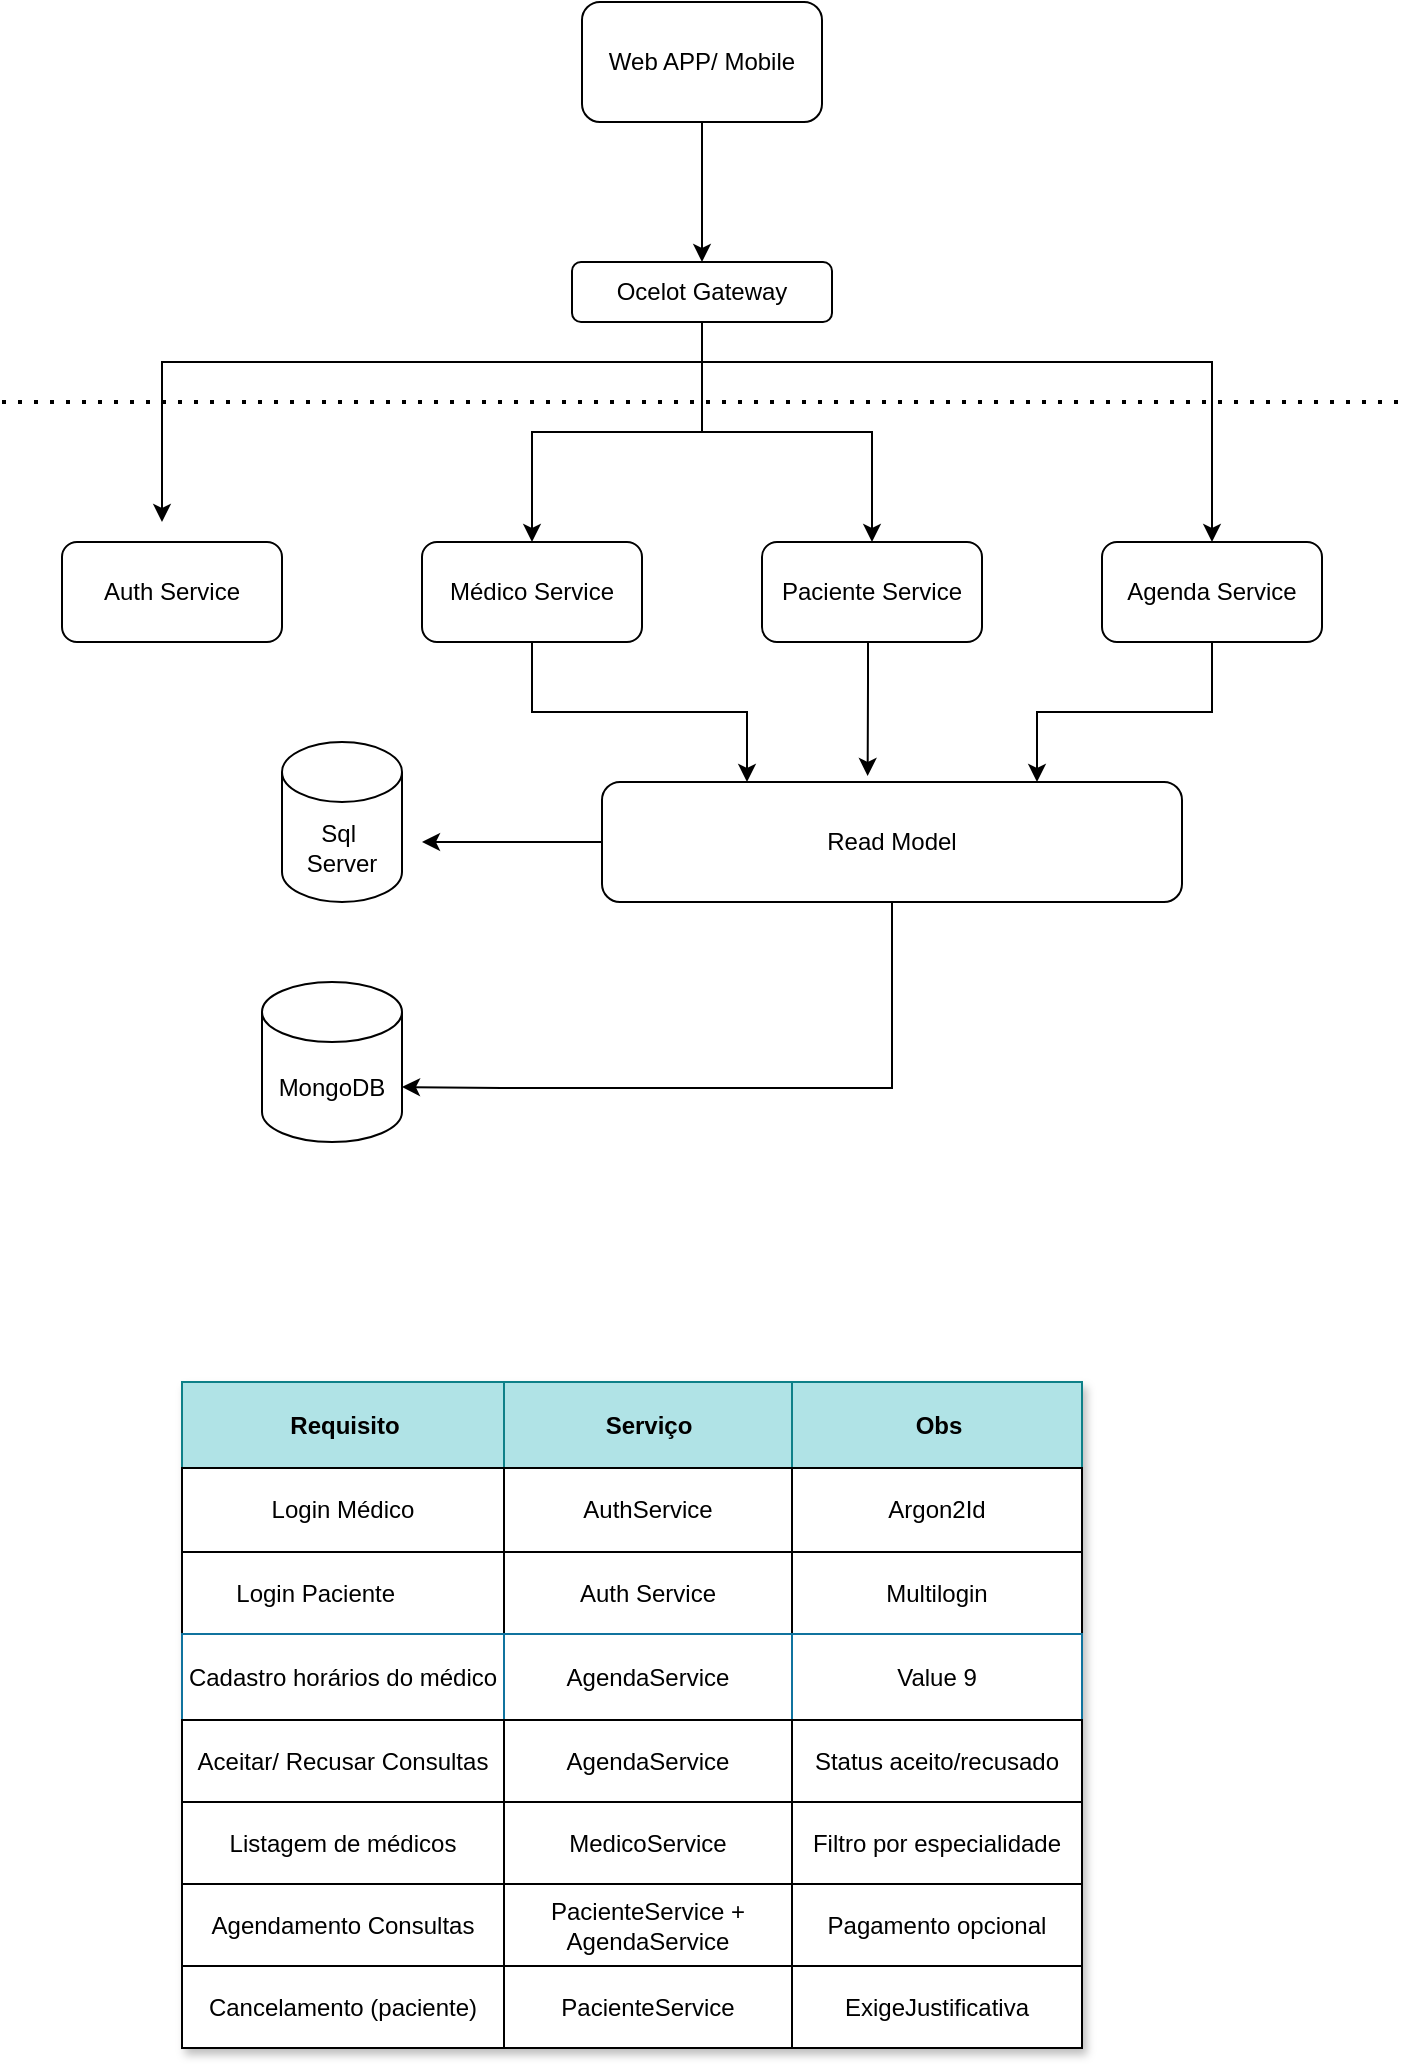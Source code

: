 <mxfile version="27.0.9">
  <diagram name="Página-1" id="WsA4Rrwox_fei_d7IAPs">
    <mxGraphModel dx="1372" dy="719" grid="1" gridSize="10" guides="1" tooltips="1" connect="1" arrows="1" fold="1" page="1" pageScale="1" pageWidth="827" pageHeight="1169" math="0" shadow="0">
      <root>
        <mxCell id="0" />
        <mxCell id="1" parent="0" />
        <mxCell id="0Tmd56p7xsm4xkP--Wbr-2" style="edgeStyle=orthogonalEdgeStyle;rounded=0;orthogonalLoop=1;jettySize=auto;html=1;" parent="1" source="0Tmd56p7xsm4xkP--Wbr-1" target="0Tmd56p7xsm4xkP--Wbr-3" edge="1">
          <mxGeometry relative="1" as="geometry">
            <mxPoint x="390.0" y="210" as="targetPoint" />
          </mxGeometry>
        </mxCell>
        <mxCell id="0Tmd56p7xsm4xkP--Wbr-1" value="Web APP/ Mobile" style="rounded=1;whiteSpace=wrap;html=1;" parent="1" vertex="1">
          <mxGeometry x="330" y="80" width="120" height="60" as="geometry" />
        </mxCell>
        <mxCell id="0Tmd56p7xsm4xkP--Wbr-11" style="edgeStyle=orthogonalEdgeStyle;rounded=0;orthogonalLoop=1;jettySize=auto;html=1;entryX=0.364;entryY=0;entryDx=0;entryDy=0;entryPerimeter=0;exitX=0.5;exitY=1;exitDx=0;exitDy=0;" parent="1" source="0Tmd56p7xsm4xkP--Wbr-3" edge="1">
          <mxGeometry relative="1" as="geometry">
            <mxPoint x="120.0" y="340" as="targetPoint" />
            <mxPoint x="399.96" y="230" as="sourcePoint" />
            <Array as="points">
              <mxPoint x="390" y="260" />
              <mxPoint x="120" y="260" />
            </Array>
          </mxGeometry>
        </mxCell>
        <mxCell id="0Tmd56p7xsm4xkP--Wbr-12" style="edgeStyle=orthogonalEdgeStyle;rounded=0;orthogonalLoop=1;jettySize=auto;html=1;entryX=0.5;entryY=0;entryDx=0;entryDy=0;" parent="1" source="0Tmd56p7xsm4xkP--Wbr-3" target="0Tmd56p7xsm4xkP--Wbr-8" edge="1">
          <mxGeometry relative="1" as="geometry" />
        </mxCell>
        <mxCell id="0Tmd56p7xsm4xkP--Wbr-13" style="edgeStyle=orthogonalEdgeStyle;rounded=0;orthogonalLoop=1;jettySize=auto;html=1;entryX=0.5;entryY=0;entryDx=0;entryDy=0;" parent="1" source="0Tmd56p7xsm4xkP--Wbr-3" target="0Tmd56p7xsm4xkP--Wbr-9" edge="1">
          <mxGeometry relative="1" as="geometry" />
        </mxCell>
        <mxCell id="0Tmd56p7xsm4xkP--Wbr-14" style="edgeStyle=orthogonalEdgeStyle;rounded=0;orthogonalLoop=1;jettySize=auto;html=1;entryX=0.5;entryY=0;entryDx=0;entryDy=0;" parent="1" source="0Tmd56p7xsm4xkP--Wbr-3" target="0Tmd56p7xsm4xkP--Wbr-10" edge="1">
          <mxGeometry relative="1" as="geometry">
            <Array as="points">
              <mxPoint x="390" y="260" />
              <mxPoint x="645" y="260" />
            </Array>
          </mxGeometry>
        </mxCell>
        <mxCell id="0Tmd56p7xsm4xkP--Wbr-3" value="Ocelot Gateway" style="rounded=1;whiteSpace=wrap;html=1;" parent="1" vertex="1">
          <mxGeometry x="325" y="210" width="130" height="30" as="geometry" />
        </mxCell>
        <mxCell id="0Tmd56p7xsm4xkP--Wbr-4" value="" style="endArrow=none;dashed=1;html=1;dashPattern=1 3;strokeWidth=2;rounded=0;" parent="1" edge="1">
          <mxGeometry width="50" height="50" relative="1" as="geometry">
            <mxPoint x="40" y="280" as="sourcePoint" />
            <mxPoint x="740" y="280" as="targetPoint" />
            <Array as="points">
              <mxPoint x="370" y="280" />
            </Array>
          </mxGeometry>
        </mxCell>
        <mxCell id="0Tmd56p7xsm4xkP--Wbr-7" value="Auth Service" style="rounded=1;whiteSpace=wrap;html=1;" parent="1" vertex="1">
          <mxGeometry x="70" y="350" width="110" height="50" as="geometry" />
        </mxCell>
        <mxCell id="0Tmd56p7xsm4xkP--Wbr-21" style="edgeStyle=orthogonalEdgeStyle;rounded=0;orthogonalLoop=1;jettySize=auto;html=1;entryX=0.25;entryY=0;entryDx=0;entryDy=0;" parent="1" source="0Tmd56p7xsm4xkP--Wbr-8" target="0Tmd56p7xsm4xkP--Wbr-15" edge="1">
          <mxGeometry relative="1" as="geometry" />
        </mxCell>
        <mxCell id="0Tmd56p7xsm4xkP--Wbr-8" value="Médico Service" style="rounded=1;whiteSpace=wrap;html=1;" parent="1" vertex="1">
          <mxGeometry x="250" y="350" width="110" height="50" as="geometry" />
        </mxCell>
        <mxCell id="0Tmd56p7xsm4xkP--Wbr-9" value="Paciente Service" style="rounded=1;whiteSpace=wrap;html=1;" parent="1" vertex="1">
          <mxGeometry x="420" y="350" width="110" height="50" as="geometry" />
        </mxCell>
        <mxCell id="0Tmd56p7xsm4xkP--Wbr-23" style="edgeStyle=orthogonalEdgeStyle;rounded=0;orthogonalLoop=1;jettySize=auto;html=1;entryX=0.75;entryY=0;entryDx=0;entryDy=0;" parent="1" source="0Tmd56p7xsm4xkP--Wbr-10" target="0Tmd56p7xsm4xkP--Wbr-15" edge="1">
          <mxGeometry relative="1" as="geometry" />
        </mxCell>
        <mxCell id="0Tmd56p7xsm4xkP--Wbr-10" value="Agenda Service" style="rounded=1;whiteSpace=wrap;html=1;" parent="1" vertex="1">
          <mxGeometry x="590" y="350" width="110" height="50" as="geometry" />
        </mxCell>
        <mxCell id="0Tmd56p7xsm4xkP--Wbr-24" style="edgeStyle=orthogonalEdgeStyle;rounded=0;orthogonalLoop=1;jettySize=auto;html=1;" parent="1" source="0Tmd56p7xsm4xkP--Wbr-15" edge="1">
          <mxGeometry relative="1" as="geometry">
            <mxPoint x="250" y="500" as="targetPoint" />
          </mxGeometry>
        </mxCell>
        <mxCell id="0Tmd56p7xsm4xkP--Wbr-15" value="Read Model" style="rounded=1;whiteSpace=wrap;html=1;" parent="1" vertex="1">
          <mxGeometry x="340" y="470" width="290" height="60" as="geometry" />
        </mxCell>
        <mxCell id="0Tmd56p7xsm4xkP--Wbr-16" value="Sql&amp;nbsp;&lt;div&gt;Server&lt;/div&gt;" style="shape=cylinder3;whiteSpace=wrap;html=1;boundedLbl=1;backgroundOutline=1;size=15;" parent="1" vertex="1">
          <mxGeometry x="180" y="450" width="60" height="80" as="geometry" />
        </mxCell>
        <mxCell id="0Tmd56p7xsm4xkP--Wbr-22" style="edgeStyle=orthogonalEdgeStyle;rounded=0;orthogonalLoop=1;jettySize=auto;html=1;entryX=0.458;entryY=-0.05;entryDx=0;entryDy=0;entryPerimeter=0;" parent="1" source="0Tmd56p7xsm4xkP--Wbr-9" target="0Tmd56p7xsm4xkP--Wbr-15" edge="1">
          <mxGeometry relative="1" as="geometry">
            <Array as="points">
              <mxPoint x="473" y="420" />
              <mxPoint x="473" y="420" />
            </Array>
          </mxGeometry>
        </mxCell>
        <mxCell id="0Tmd56p7xsm4xkP--Wbr-25" value="MongoDB" style="shape=cylinder3;whiteSpace=wrap;html=1;boundedLbl=1;backgroundOutline=1;size=15;" parent="1" vertex="1">
          <mxGeometry x="170" y="570" width="70" height="80" as="geometry" />
        </mxCell>
        <mxCell id="0Tmd56p7xsm4xkP--Wbr-26" style="edgeStyle=orthogonalEdgeStyle;rounded=0;orthogonalLoop=1;jettySize=auto;html=1;entryX=1;entryY=0;entryDx=0;entryDy=52.5;entryPerimeter=0;" parent="1" source="0Tmd56p7xsm4xkP--Wbr-15" target="0Tmd56p7xsm4xkP--Wbr-25" edge="1">
          <mxGeometry relative="1" as="geometry">
            <Array as="points">
              <mxPoint x="485" y="623" />
              <mxPoint x="290" y="623" />
            </Array>
          </mxGeometry>
        </mxCell>
        <mxCell id="udznyl5b8GPecYZE8sWf-1" value="Assets" style="childLayout=tableLayout;recursiveResize=0;shadow=1;fillColor=#b1ddf0;strokeColor=#10739e;" vertex="1" parent="1">
          <mxGeometry x="130" y="770" width="450" height="333" as="geometry" />
        </mxCell>
        <mxCell id="udznyl5b8GPecYZE8sWf-2" style="shape=tableRow;horizontal=0;startSize=0;swimlaneHead=0;swimlaneBody=0;top=0;left=0;bottom=0;right=0;dropTarget=0;collapsible=0;recursiveResize=0;expand=0;fontStyle=0;strokeColor=inherit;fillColor=#ffffff;" vertex="1" parent="udznyl5b8GPecYZE8sWf-1">
          <mxGeometry width="450" height="43" as="geometry" />
        </mxCell>
        <mxCell id="udznyl5b8GPecYZE8sWf-3" value="Requisito" style="connectable=0;recursiveResize=0;align=center;fontStyle=1;html=1;fillColor=#b0e3e6;strokeColor=#0e8088;" vertex="1" parent="udznyl5b8GPecYZE8sWf-2">
          <mxGeometry width="161" height="43" as="geometry">
            <mxRectangle width="161" height="43" as="alternateBounds" />
          </mxGeometry>
        </mxCell>
        <mxCell id="udznyl5b8GPecYZE8sWf-4" value="Serviço" style="connectable=0;recursiveResize=0;align=center;fontStyle=1;html=1;fillColor=#b0e3e6;strokeColor=#0e8088;" vertex="1" parent="udznyl5b8GPecYZE8sWf-2">
          <mxGeometry x="161" width="144" height="43" as="geometry">
            <mxRectangle width="144" height="43" as="alternateBounds" />
          </mxGeometry>
        </mxCell>
        <mxCell id="udznyl5b8GPecYZE8sWf-5" value="Obs" style="connectable=0;recursiveResize=0;align=center;fontStyle=1;html=1;fillColor=#b0e3e6;strokeColor=#0e8088;" vertex="1" parent="udznyl5b8GPecYZE8sWf-2">
          <mxGeometry x="305" width="145" height="43" as="geometry">
            <mxRectangle width="145" height="43" as="alternateBounds" />
          </mxGeometry>
        </mxCell>
        <mxCell id="udznyl5b8GPecYZE8sWf-6" value="" style="shape=tableRow;horizontal=0;startSize=0;swimlaneHead=0;swimlaneBody=0;top=0;left=0;bottom=0;right=0;dropTarget=0;collapsible=0;recursiveResize=0;expand=0;fontStyle=0;strokeColor=inherit;fillColor=#ffffff;" vertex="1" parent="udznyl5b8GPecYZE8sWf-1">
          <mxGeometry y="43" width="450" height="42" as="geometry" />
        </mxCell>
        <mxCell id="udznyl5b8GPecYZE8sWf-7" value="Login Médico" style="connectable=0;recursiveResize=0;align=center;whiteSpace=wrap;html=1;" vertex="1" parent="udznyl5b8GPecYZE8sWf-6">
          <mxGeometry width="161" height="42" as="geometry">
            <mxRectangle width="161" height="42" as="alternateBounds" />
          </mxGeometry>
        </mxCell>
        <mxCell id="udznyl5b8GPecYZE8sWf-8" value="AuthService" style="connectable=0;recursiveResize=0;align=center;whiteSpace=wrap;html=1;" vertex="1" parent="udznyl5b8GPecYZE8sWf-6">
          <mxGeometry x="161" width="144" height="42" as="geometry">
            <mxRectangle width="144" height="42" as="alternateBounds" />
          </mxGeometry>
        </mxCell>
        <mxCell id="udznyl5b8GPecYZE8sWf-9" value="&lt;div&gt;Argon2Id&lt;/div&gt;" style="connectable=0;recursiveResize=0;align=center;whiteSpace=wrap;html=1;" vertex="1" parent="udznyl5b8GPecYZE8sWf-6">
          <mxGeometry x="305" width="145" height="42" as="geometry">
            <mxRectangle width="145" height="42" as="alternateBounds" />
          </mxGeometry>
        </mxCell>
        <mxCell id="udznyl5b8GPecYZE8sWf-10" value="" style="shape=tableRow;horizontal=0;startSize=0;swimlaneHead=0;swimlaneBody=0;top=0;left=0;bottom=0;right=0;dropTarget=0;collapsible=0;recursiveResize=0;expand=0;fontStyle=1;strokeColor=inherit;fillColor=#EAF2D3;" vertex="1" parent="udznyl5b8GPecYZE8sWf-1">
          <mxGeometry y="85" width="450" height="41" as="geometry" />
        </mxCell>
        <mxCell id="udznyl5b8GPecYZE8sWf-11" value="Login Paciente&lt;span style=&quot;white-space: pre;&quot;&gt;&#x9;&lt;/span&gt;" style="connectable=0;recursiveResize=0;whiteSpace=wrap;html=1;" vertex="1" parent="udznyl5b8GPecYZE8sWf-10">
          <mxGeometry width="161" height="41" as="geometry">
            <mxRectangle width="161" height="41" as="alternateBounds" />
          </mxGeometry>
        </mxCell>
        <mxCell id="udznyl5b8GPecYZE8sWf-12" value="Auth Service" style="connectable=0;recursiveResize=0;whiteSpace=wrap;html=1;" vertex="1" parent="udznyl5b8GPecYZE8sWf-10">
          <mxGeometry x="161" width="144" height="41" as="geometry">
            <mxRectangle width="144" height="41" as="alternateBounds" />
          </mxGeometry>
        </mxCell>
        <mxCell id="udznyl5b8GPecYZE8sWf-13" value="Multilogin" style="connectable=0;recursiveResize=0;whiteSpace=wrap;html=1;" vertex="1" parent="udznyl5b8GPecYZE8sWf-10">
          <mxGeometry x="305" width="145" height="41" as="geometry">
            <mxRectangle width="145" height="41" as="alternateBounds" />
          </mxGeometry>
        </mxCell>
        <mxCell id="udznyl5b8GPecYZE8sWf-14" value="" style="shape=tableRow;horizontal=0;startSize=0;swimlaneHead=0;swimlaneBody=0;top=0;left=0;bottom=0;right=0;dropTarget=0;collapsible=0;recursiveResize=0;expand=0;fontStyle=0;strokeColor=inherit;fillColor=#ffffff;" vertex="1" parent="udznyl5b8GPecYZE8sWf-1">
          <mxGeometry y="126" width="450" height="43" as="geometry" />
        </mxCell>
        <mxCell id="udznyl5b8GPecYZE8sWf-15" value="Cadastro horários do médico" style="connectable=0;recursiveResize=0;strokeColor=inherit;fillColor=inherit;fontStyle=0;align=center;whiteSpace=wrap;html=1;" vertex="1" parent="udznyl5b8GPecYZE8sWf-14">
          <mxGeometry width="161" height="43" as="geometry">
            <mxRectangle width="161" height="43" as="alternateBounds" />
          </mxGeometry>
        </mxCell>
        <mxCell id="udznyl5b8GPecYZE8sWf-16" value="AgendaService" style="connectable=0;recursiveResize=0;strokeColor=inherit;fillColor=inherit;fontStyle=0;align=center;whiteSpace=wrap;html=1;" vertex="1" parent="udznyl5b8GPecYZE8sWf-14">
          <mxGeometry x="161" width="144" height="43" as="geometry">
            <mxRectangle width="144" height="43" as="alternateBounds" />
          </mxGeometry>
        </mxCell>
        <mxCell id="udznyl5b8GPecYZE8sWf-17" value="Value 9" style="connectable=0;recursiveResize=0;strokeColor=inherit;fillColor=inherit;fontStyle=0;align=center;whiteSpace=wrap;html=1;" vertex="1" parent="udznyl5b8GPecYZE8sWf-14">
          <mxGeometry x="305" width="145" height="43" as="geometry">
            <mxRectangle width="145" height="43" as="alternateBounds" />
          </mxGeometry>
        </mxCell>
        <mxCell id="udznyl5b8GPecYZE8sWf-18" value="" style="shape=tableRow;horizontal=0;startSize=0;swimlaneHead=0;swimlaneBody=0;top=0;left=0;bottom=0;right=0;dropTarget=0;collapsible=0;recursiveResize=0;expand=0;fontStyle=1;strokeColor=inherit;fillColor=#EAF2D3;" vertex="1" parent="udznyl5b8GPecYZE8sWf-1">
          <mxGeometry y="169" width="450" height="41" as="geometry" />
        </mxCell>
        <mxCell id="udznyl5b8GPecYZE8sWf-19" value="Aceitar/ Recusar Consultas" style="connectable=0;recursiveResize=0;whiteSpace=wrap;html=1;" vertex="1" parent="udznyl5b8GPecYZE8sWf-18">
          <mxGeometry width="161" height="41" as="geometry">
            <mxRectangle width="161" height="41" as="alternateBounds" />
          </mxGeometry>
        </mxCell>
        <mxCell id="udznyl5b8GPecYZE8sWf-20" value="AgendaService" style="connectable=0;recursiveResize=0;whiteSpace=wrap;html=1;" vertex="1" parent="udznyl5b8GPecYZE8sWf-18">
          <mxGeometry x="161" width="144" height="41" as="geometry">
            <mxRectangle width="144" height="41" as="alternateBounds" />
          </mxGeometry>
        </mxCell>
        <mxCell id="udznyl5b8GPecYZE8sWf-21" value="Status aceito/recusado" style="connectable=0;recursiveResize=0;whiteSpace=wrap;html=1;" vertex="1" parent="udznyl5b8GPecYZE8sWf-18">
          <mxGeometry x="305" width="145" height="41" as="geometry">
            <mxRectangle width="145" height="41" as="alternateBounds" />
          </mxGeometry>
        </mxCell>
        <mxCell id="udznyl5b8GPecYZE8sWf-22" value="" style="shape=tableRow;horizontal=0;startSize=0;swimlaneHead=0;swimlaneBody=0;top=0;left=0;bottom=0;right=0;dropTarget=0;collapsible=0;recursiveResize=0;expand=0;fontStyle=1;strokeColor=inherit;fillColor=#EAF2D3;" vertex="1" parent="udznyl5b8GPecYZE8sWf-1">
          <mxGeometry y="210" width="450" height="41" as="geometry" />
        </mxCell>
        <mxCell id="udznyl5b8GPecYZE8sWf-23" value="Listagem de médicos" style="connectable=0;recursiveResize=0;whiteSpace=wrap;html=1;" vertex="1" parent="udznyl5b8GPecYZE8sWf-22">
          <mxGeometry width="161" height="41" as="geometry">
            <mxRectangle width="161" height="41" as="alternateBounds" />
          </mxGeometry>
        </mxCell>
        <mxCell id="udznyl5b8GPecYZE8sWf-24" value="MedicoService" style="connectable=0;recursiveResize=0;whiteSpace=wrap;html=1;" vertex="1" parent="udznyl5b8GPecYZE8sWf-22">
          <mxGeometry x="161" width="144" height="41" as="geometry">
            <mxRectangle width="144" height="41" as="alternateBounds" />
          </mxGeometry>
        </mxCell>
        <mxCell id="udznyl5b8GPecYZE8sWf-25" value="Filtro por especialidade" style="connectable=0;recursiveResize=0;whiteSpace=wrap;html=1;" vertex="1" parent="udznyl5b8GPecYZE8sWf-22">
          <mxGeometry x="305" width="145" height="41" as="geometry">
            <mxRectangle width="145" height="41" as="alternateBounds" />
          </mxGeometry>
        </mxCell>
        <mxCell id="udznyl5b8GPecYZE8sWf-26" value="" style="shape=tableRow;horizontal=0;startSize=0;swimlaneHead=0;swimlaneBody=0;top=0;left=0;bottom=0;right=0;dropTarget=0;collapsible=0;recursiveResize=0;expand=0;fontStyle=1;strokeColor=inherit;fillColor=#EAF2D3;" vertex="1" parent="udznyl5b8GPecYZE8sWf-1">
          <mxGeometry y="251" width="450" height="41" as="geometry" />
        </mxCell>
        <mxCell id="udznyl5b8GPecYZE8sWf-27" value="Agendamento Consultas" style="connectable=0;recursiveResize=0;whiteSpace=wrap;html=1;" vertex="1" parent="udznyl5b8GPecYZE8sWf-26">
          <mxGeometry width="161" height="41" as="geometry">
            <mxRectangle width="161" height="41" as="alternateBounds" />
          </mxGeometry>
        </mxCell>
        <mxCell id="udznyl5b8GPecYZE8sWf-28" value="PacienteService + AgendaService" style="connectable=0;recursiveResize=0;whiteSpace=wrap;html=1;" vertex="1" parent="udznyl5b8GPecYZE8sWf-26">
          <mxGeometry x="161" width="144" height="41" as="geometry">
            <mxRectangle width="144" height="41" as="alternateBounds" />
          </mxGeometry>
        </mxCell>
        <mxCell id="udznyl5b8GPecYZE8sWf-29" value="Pagamento opcional" style="connectable=0;recursiveResize=0;whiteSpace=wrap;html=1;" vertex="1" parent="udznyl5b8GPecYZE8sWf-26">
          <mxGeometry x="305" width="145" height="41" as="geometry">
            <mxRectangle width="145" height="41" as="alternateBounds" />
          </mxGeometry>
        </mxCell>
        <mxCell id="udznyl5b8GPecYZE8sWf-30" value="" style="shape=tableRow;horizontal=0;startSize=0;swimlaneHead=0;swimlaneBody=0;top=0;left=0;bottom=0;right=0;dropTarget=0;collapsible=0;recursiveResize=0;expand=0;fontStyle=1;strokeColor=inherit;fillColor=#EAF2D3;" vertex="1" parent="udznyl5b8GPecYZE8sWf-1">
          <mxGeometry y="292" width="450" height="41" as="geometry" />
        </mxCell>
        <mxCell id="udznyl5b8GPecYZE8sWf-31" value="Cancelamento (paciente)" style="connectable=0;recursiveResize=0;whiteSpace=wrap;html=1;" vertex="1" parent="udznyl5b8GPecYZE8sWf-30">
          <mxGeometry width="161" height="41" as="geometry">
            <mxRectangle width="161" height="41" as="alternateBounds" />
          </mxGeometry>
        </mxCell>
        <mxCell id="udznyl5b8GPecYZE8sWf-32" value="PacienteService" style="connectable=0;recursiveResize=0;whiteSpace=wrap;html=1;" vertex="1" parent="udznyl5b8GPecYZE8sWf-30">
          <mxGeometry x="161" width="144" height="41" as="geometry">
            <mxRectangle width="144" height="41" as="alternateBounds" />
          </mxGeometry>
        </mxCell>
        <mxCell id="udznyl5b8GPecYZE8sWf-33" value="ExigeJustificativa" style="connectable=0;recursiveResize=0;whiteSpace=wrap;html=1;" vertex="1" parent="udznyl5b8GPecYZE8sWf-30">
          <mxGeometry x="305" width="145" height="41" as="geometry">
            <mxRectangle width="145" height="41" as="alternateBounds" />
          </mxGeometry>
        </mxCell>
      </root>
    </mxGraphModel>
  </diagram>
</mxfile>
